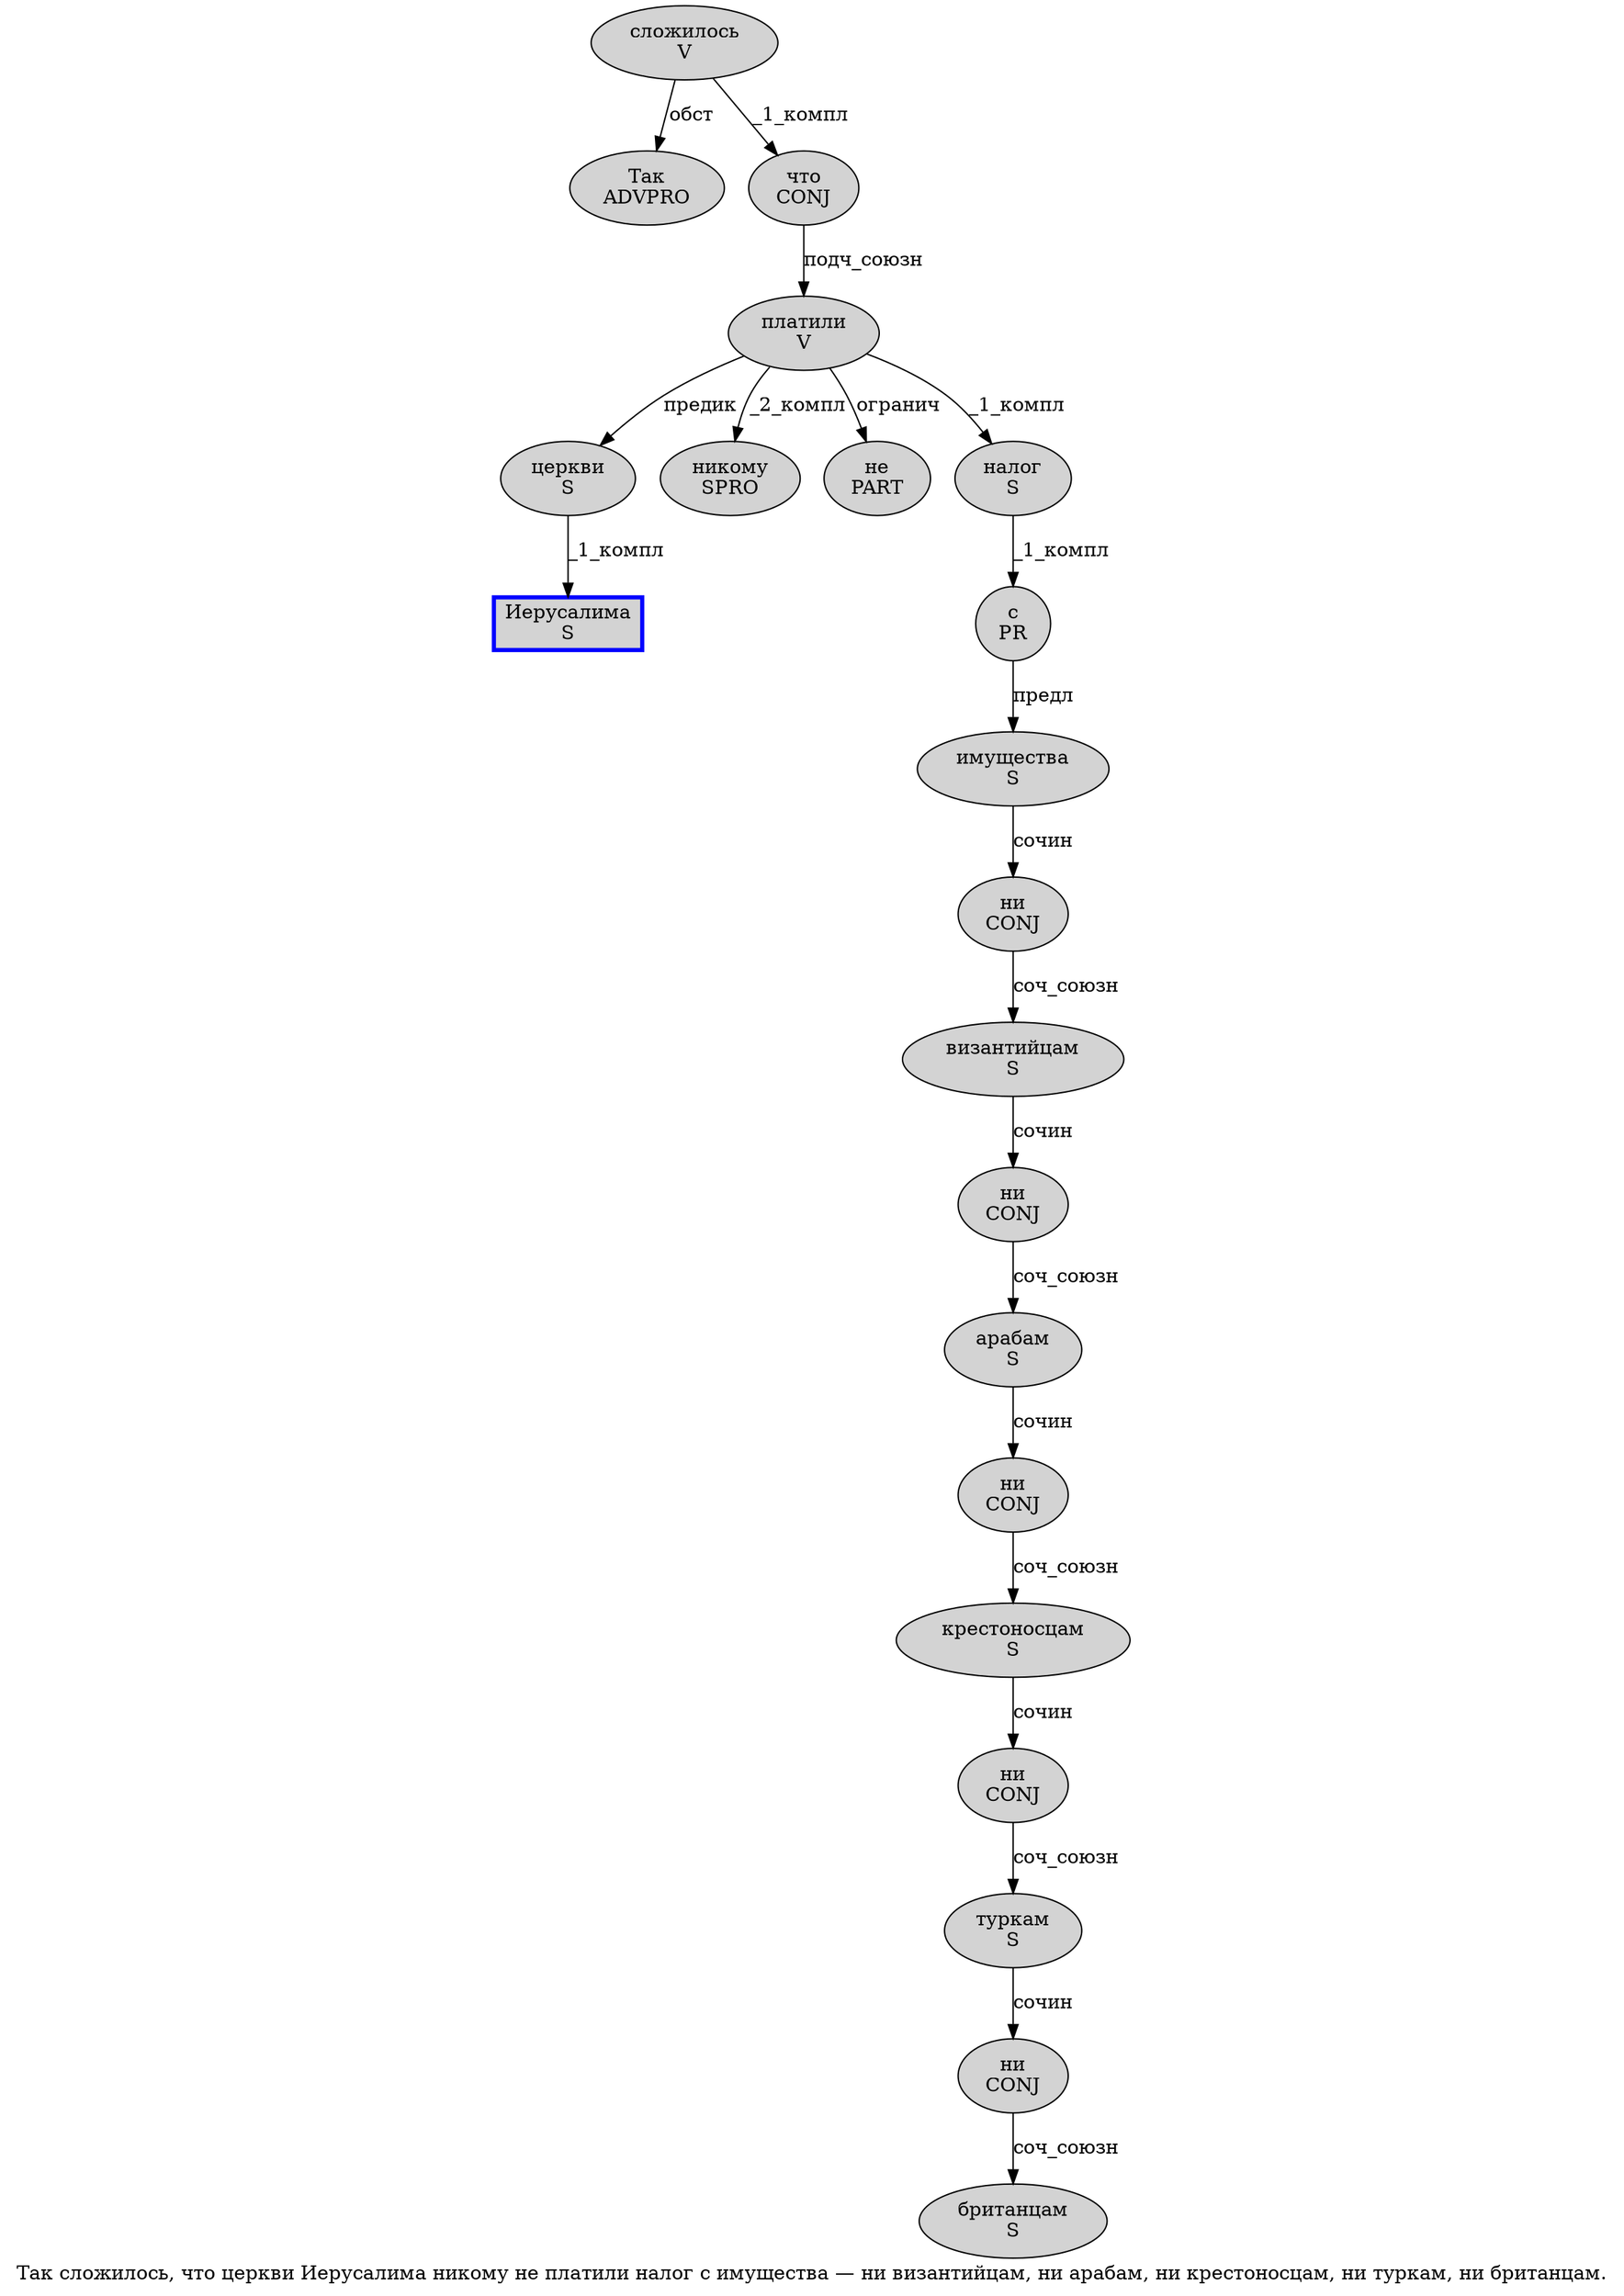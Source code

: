 digraph SENTENCE_221 {
	graph [label="Так сложилось, что церкви Иерусалима никому не платили налог с имущества — ни византийцам, ни арабам, ни крестоносцам, ни туркам, ни британцам."]
	node [style=filled]
		0 [label="Так
ADVPRO" color="" fillcolor=lightgray penwidth=1 shape=ellipse]
		1 [label="сложилось
V" color="" fillcolor=lightgray penwidth=1 shape=ellipse]
		3 [label="что
CONJ" color="" fillcolor=lightgray penwidth=1 shape=ellipse]
		4 [label="церкви
S" color="" fillcolor=lightgray penwidth=1 shape=ellipse]
		5 [label="Иерусалима
S" color=blue fillcolor=lightgray penwidth=3 shape=box]
		6 [label="никому
SPRO" color="" fillcolor=lightgray penwidth=1 shape=ellipse]
		7 [label="не
PART" color="" fillcolor=lightgray penwidth=1 shape=ellipse]
		8 [label="платили
V" color="" fillcolor=lightgray penwidth=1 shape=ellipse]
		9 [label="налог
S" color="" fillcolor=lightgray penwidth=1 shape=ellipse]
		10 [label="с
PR" color="" fillcolor=lightgray penwidth=1 shape=ellipse]
		11 [label="имущества
S" color="" fillcolor=lightgray penwidth=1 shape=ellipse]
		13 [label="ни
CONJ" color="" fillcolor=lightgray penwidth=1 shape=ellipse]
		14 [label="византийцам
S" color="" fillcolor=lightgray penwidth=1 shape=ellipse]
		16 [label="ни
CONJ" color="" fillcolor=lightgray penwidth=1 shape=ellipse]
		17 [label="арабам
S" color="" fillcolor=lightgray penwidth=1 shape=ellipse]
		19 [label="ни
CONJ" color="" fillcolor=lightgray penwidth=1 shape=ellipse]
		20 [label="крестоносцам
S" color="" fillcolor=lightgray penwidth=1 shape=ellipse]
		22 [label="ни
CONJ" color="" fillcolor=lightgray penwidth=1 shape=ellipse]
		23 [label="туркам
S" color="" fillcolor=lightgray penwidth=1 shape=ellipse]
		25 [label="ни
CONJ" color="" fillcolor=lightgray penwidth=1 shape=ellipse]
		26 [label="британцам
S" color="" fillcolor=lightgray penwidth=1 shape=ellipse]
			10 -> 11 [label="предл"]
			17 -> 19 [label="сочин"]
			4 -> 5 [label="_1_компл"]
			13 -> 14 [label="соч_союзн"]
			20 -> 22 [label="сочин"]
			8 -> 4 [label="предик"]
			8 -> 6 [label="_2_компл"]
			8 -> 7 [label="огранич"]
			8 -> 9 [label="_1_компл"]
			9 -> 10 [label="_1_компл"]
			1 -> 0 [label="обст"]
			1 -> 3 [label="_1_компл"]
			3 -> 8 [label="подч_союзн"]
			25 -> 26 [label="соч_союзн"]
			14 -> 16 [label="сочин"]
			11 -> 13 [label="сочин"]
			23 -> 25 [label="сочин"]
			19 -> 20 [label="соч_союзн"]
			16 -> 17 [label="соч_союзн"]
			22 -> 23 [label="соч_союзн"]
}
